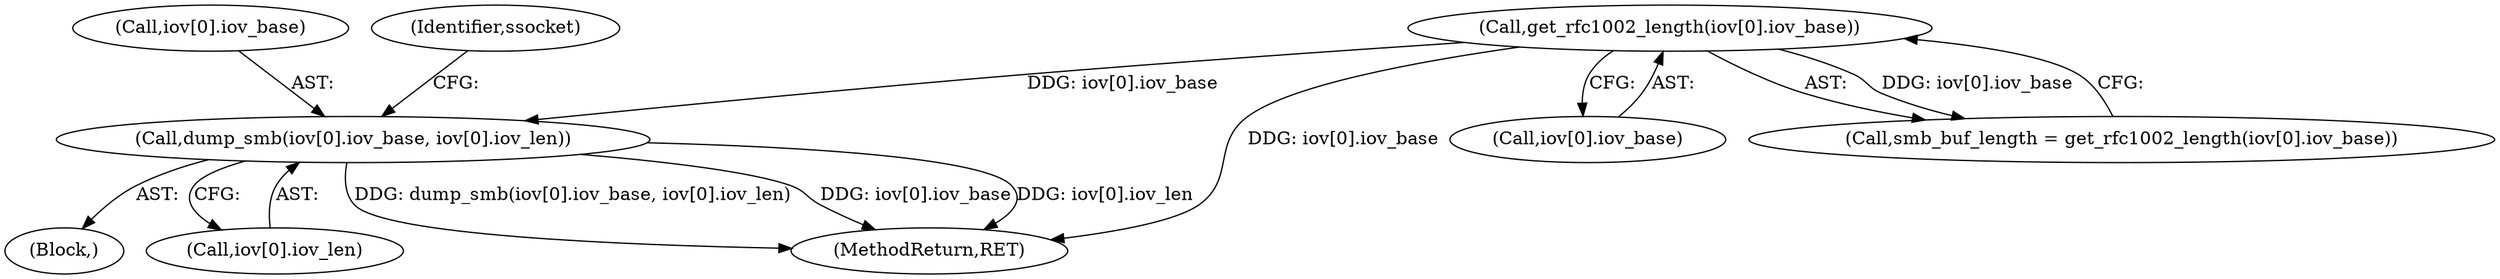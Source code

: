 digraph "0_linux_ea702b80e0bbb2448e201472127288beb82ca2fe_0@array" {
"1000157" [label="(Call,dump_smb(iov[0].iov_base, iov[0].iov_len))"];
"1000124" [label="(Call,get_rfc1002_length(iov[0].iov_base))"];
"1000124" [label="(Call,get_rfc1002_length(iov[0].iov_base))"];
"1000157" [label="(Call,dump_smb(iov[0].iov_base, iov[0].iov_len))"];
"1000107" [label="(Block,)"];
"1000125" [label="(Call,iov[0].iov_base)"];
"1000158" [label="(Call,iov[0].iov_base)"];
"1000163" [label="(Call,iov[0].iov_len)"];
"1000122" [label="(Call,smb_buf_length = get_rfc1002_length(iov[0].iov_base))"];
"1000169" [label="(Identifier,ssocket)"];
"1000291" [label="(MethodReturn,RET)"];
"1000157" -> "1000107"  [label="AST: "];
"1000157" -> "1000163"  [label="CFG: "];
"1000158" -> "1000157"  [label="AST: "];
"1000163" -> "1000157"  [label="AST: "];
"1000169" -> "1000157"  [label="CFG: "];
"1000157" -> "1000291"  [label="DDG: dump_smb(iov[0].iov_base, iov[0].iov_len)"];
"1000157" -> "1000291"  [label="DDG: iov[0].iov_base"];
"1000157" -> "1000291"  [label="DDG: iov[0].iov_len"];
"1000124" -> "1000157"  [label="DDG: iov[0].iov_base"];
"1000124" -> "1000122"  [label="AST: "];
"1000124" -> "1000125"  [label="CFG: "];
"1000125" -> "1000124"  [label="AST: "];
"1000122" -> "1000124"  [label="CFG: "];
"1000124" -> "1000291"  [label="DDG: iov[0].iov_base"];
"1000124" -> "1000122"  [label="DDG: iov[0].iov_base"];
}
